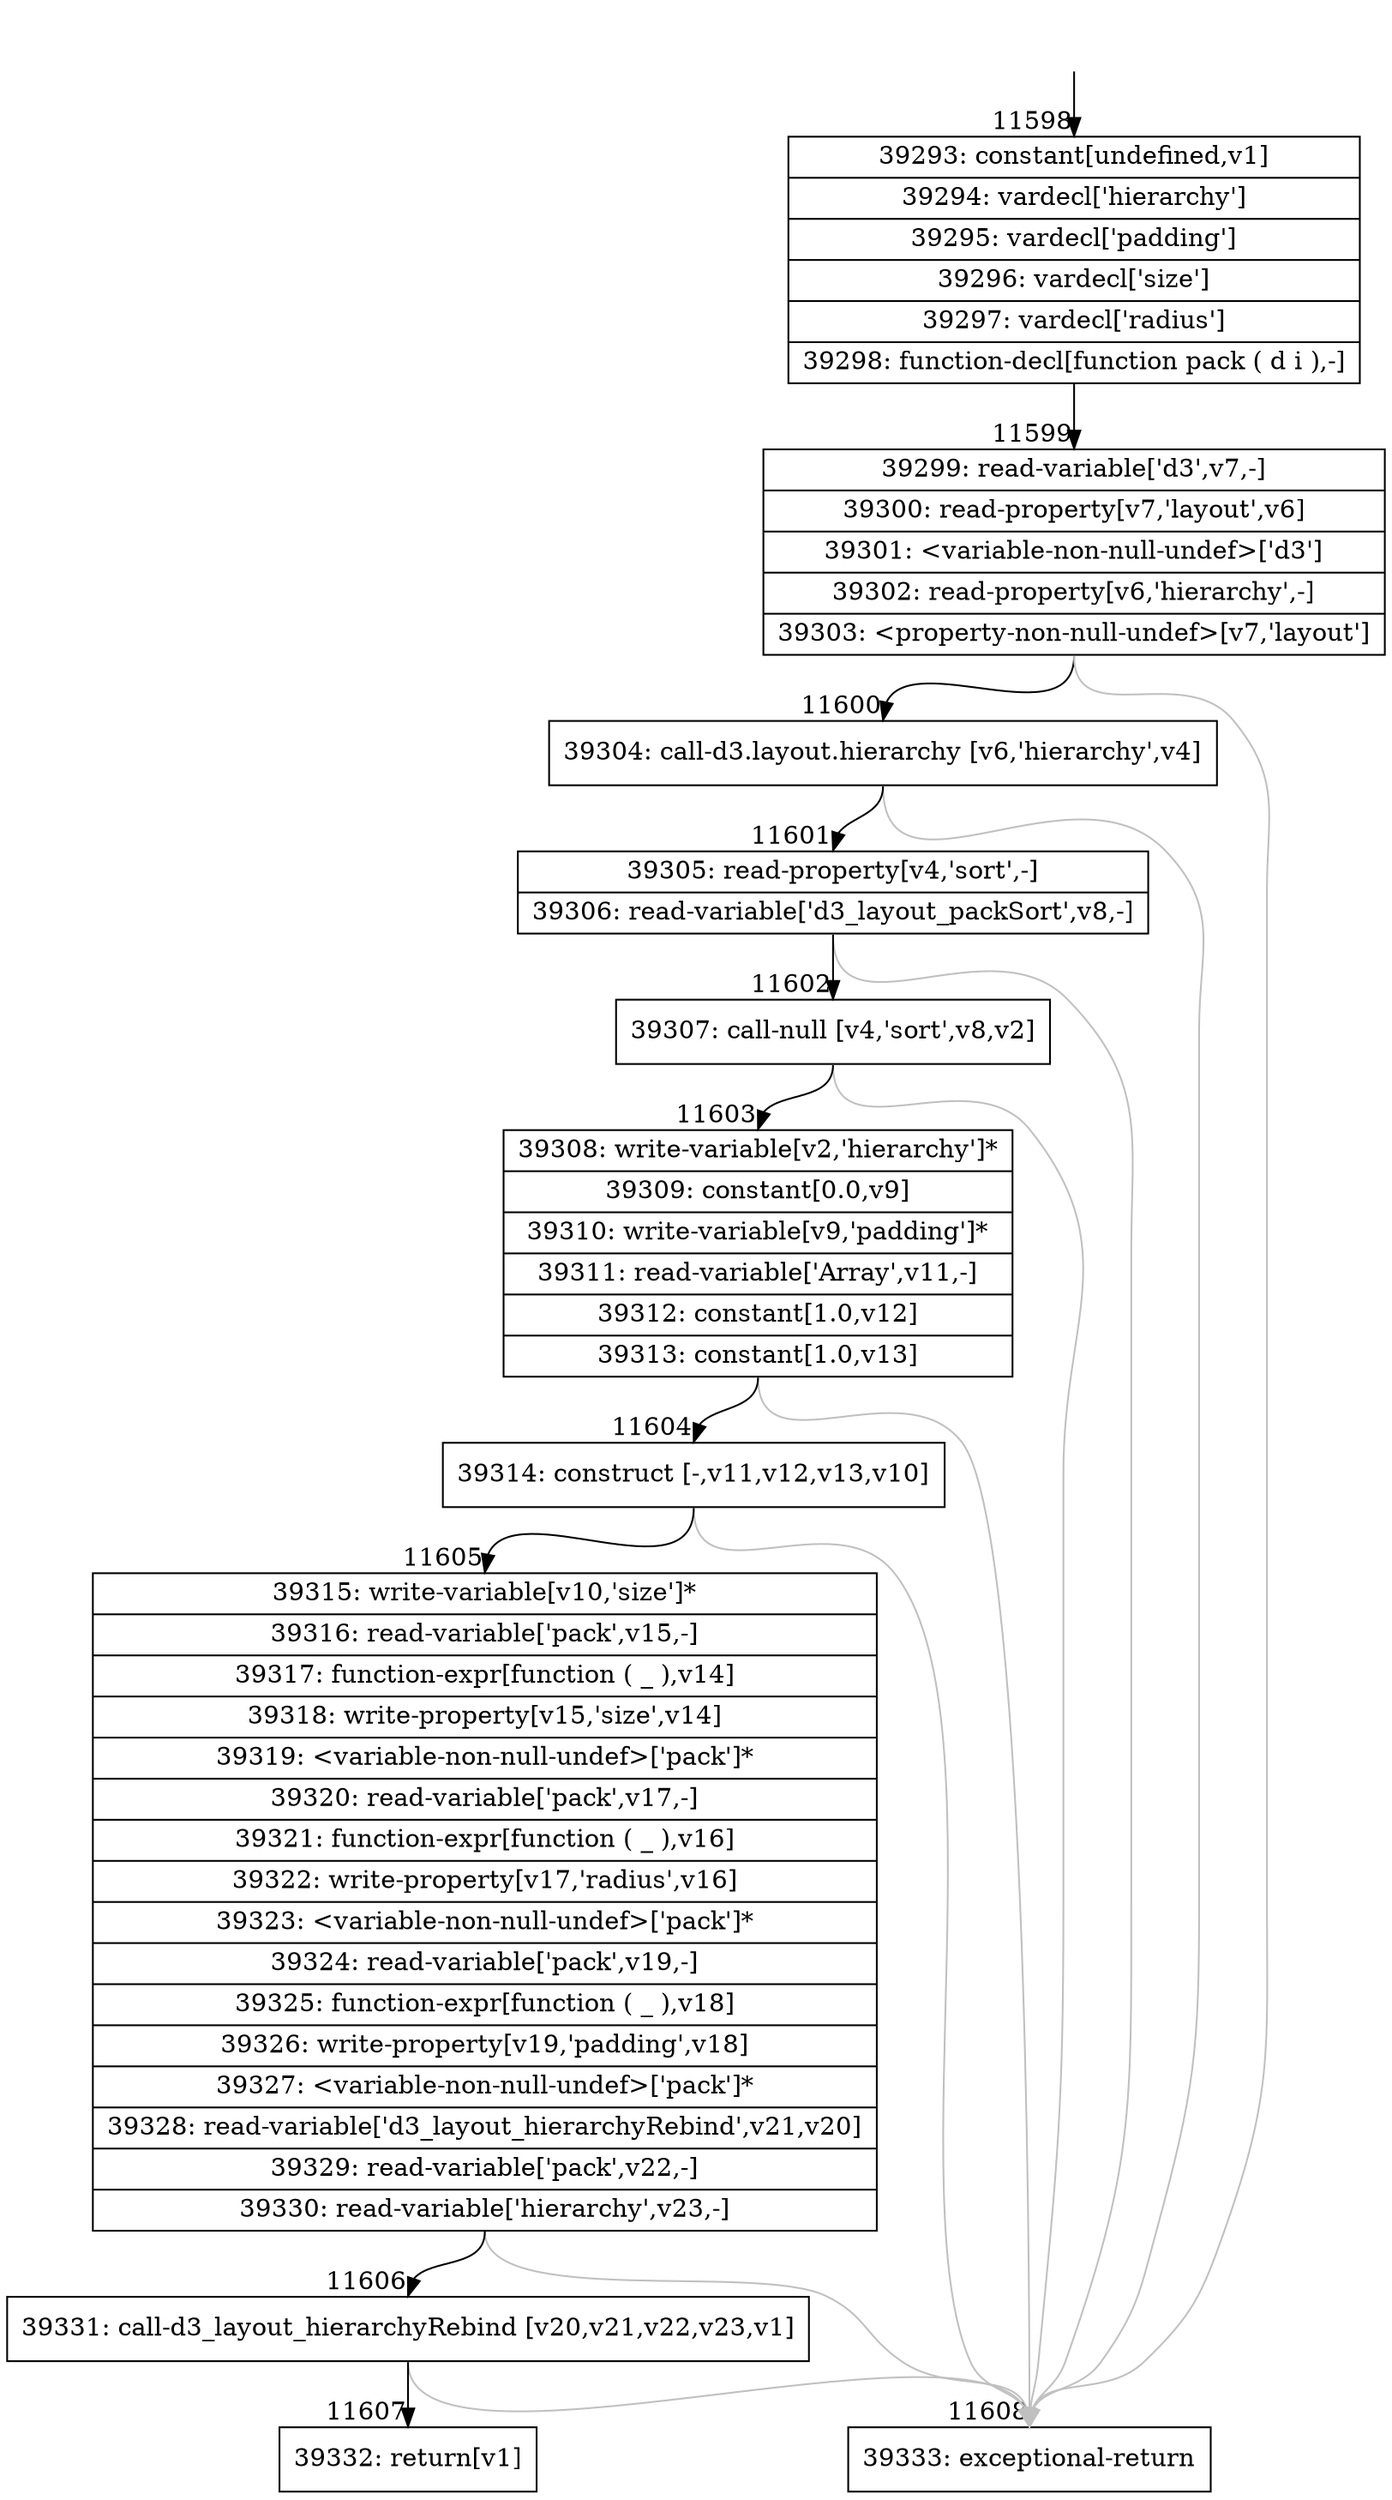 digraph {
rankdir="TD"
BB_entry1064[shape=none,label=""];
BB_entry1064 -> BB11598 [tailport=s, headport=n, headlabel="    11598"]
BB11598 [shape=record label="{39293: constant[undefined,v1]|39294: vardecl['hierarchy']|39295: vardecl['padding']|39296: vardecl['size']|39297: vardecl['radius']|39298: function-decl[function pack ( d i ),-]}" ] 
BB11598 -> BB11599 [tailport=s, headport=n, headlabel="      11599"]
BB11599 [shape=record label="{39299: read-variable['d3',v7,-]|39300: read-property[v7,'layout',v6]|39301: \<variable-non-null-undef\>['d3']|39302: read-property[v6,'hierarchy',-]|39303: \<property-non-null-undef\>[v7,'layout']}" ] 
BB11599 -> BB11600 [tailport=s, headport=n, headlabel="      11600"]
BB11599 -> BB11608 [tailport=s, headport=n, color=gray, headlabel="      11608"]
BB11600 [shape=record label="{39304: call-d3.layout.hierarchy [v6,'hierarchy',v4]}" ] 
BB11600 -> BB11601 [tailport=s, headport=n, headlabel="      11601"]
BB11600 -> BB11608 [tailport=s, headport=n, color=gray]
BB11601 [shape=record label="{39305: read-property[v4,'sort',-]|39306: read-variable['d3_layout_packSort',v8,-]}" ] 
BB11601 -> BB11602 [tailport=s, headport=n, headlabel="      11602"]
BB11601 -> BB11608 [tailport=s, headport=n, color=gray]
BB11602 [shape=record label="{39307: call-null [v4,'sort',v8,v2]}" ] 
BB11602 -> BB11603 [tailport=s, headport=n, headlabel="      11603"]
BB11602 -> BB11608 [tailport=s, headport=n, color=gray]
BB11603 [shape=record label="{39308: write-variable[v2,'hierarchy']*|39309: constant[0.0,v9]|39310: write-variable[v9,'padding']*|39311: read-variable['Array',v11,-]|39312: constant[1.0,v12]|39313: constant[1.0,v13]}" ] 
BB11603 -> BB11604 [tailport=s, headport=n, headlabel="      11604"]
BB11603 -> BB11608 [tailport=s, headport=n, color=gray]
BB11604 [shape=record label="{39314: construct [-,v11,v12,v13,v10]}" ] 
BB11604 -> BB11605 [tailport=s, headport=n, headlabel="      11605"]
BB11604 -> BB11608 [tailport=s, headport=n, color=gray]
BB11605 [shape=record label="{39315: write-variable[v10,'size']*|39316: read-variable['pack',v15,-]|39317: function-expr[function ( _ ),v14]|39318: write-property[v15,'size',v14]|39319: \<variable-non-null-undef\>['pack']*|39320: read-variable['pack',v17,-]|39321: function-expr[function ( _ ),v16]|39322: write-property[v17,'radius',v16]|39323: \<variable-non-null-undef\>['pack']*|39324: read-variable['pack',v19,-]|39325: function-expr[function ( _ ),v18]|39326: write-property[v19,'padding',v18]|39327: \<variable-non-null-undef\>['pack']*|39328: read-variable['d3_layout_hierarchyRebind',v21,v20]|39329: read-variable['pack',v22,-]|39330: read-variable['hierarchy',v23,-]}" ] 
BB11605 -> BB11606 [tailport=s, headport=n, headlabel="      11606"]
BB11605 -> BB11608 [tailport=s, headport=n, color=gray]
BB11606 [shape=record label="{39331: call-d3_layout_hierarchyRebind [v20,v21,v22,v23,v1]}" ] 
BB11606 -> BB11607 [tailport=s, headport=n, headlabel="      11607"]
BB11606 -> BB11608 [tailport=s, headport=n, color=gray]
BB11607 [shape=record label="{39332: return[v1]}" ] 
BB11608 [shape=record label="{39333: exceptional-return}" ] 
//#$~ 6900
}
